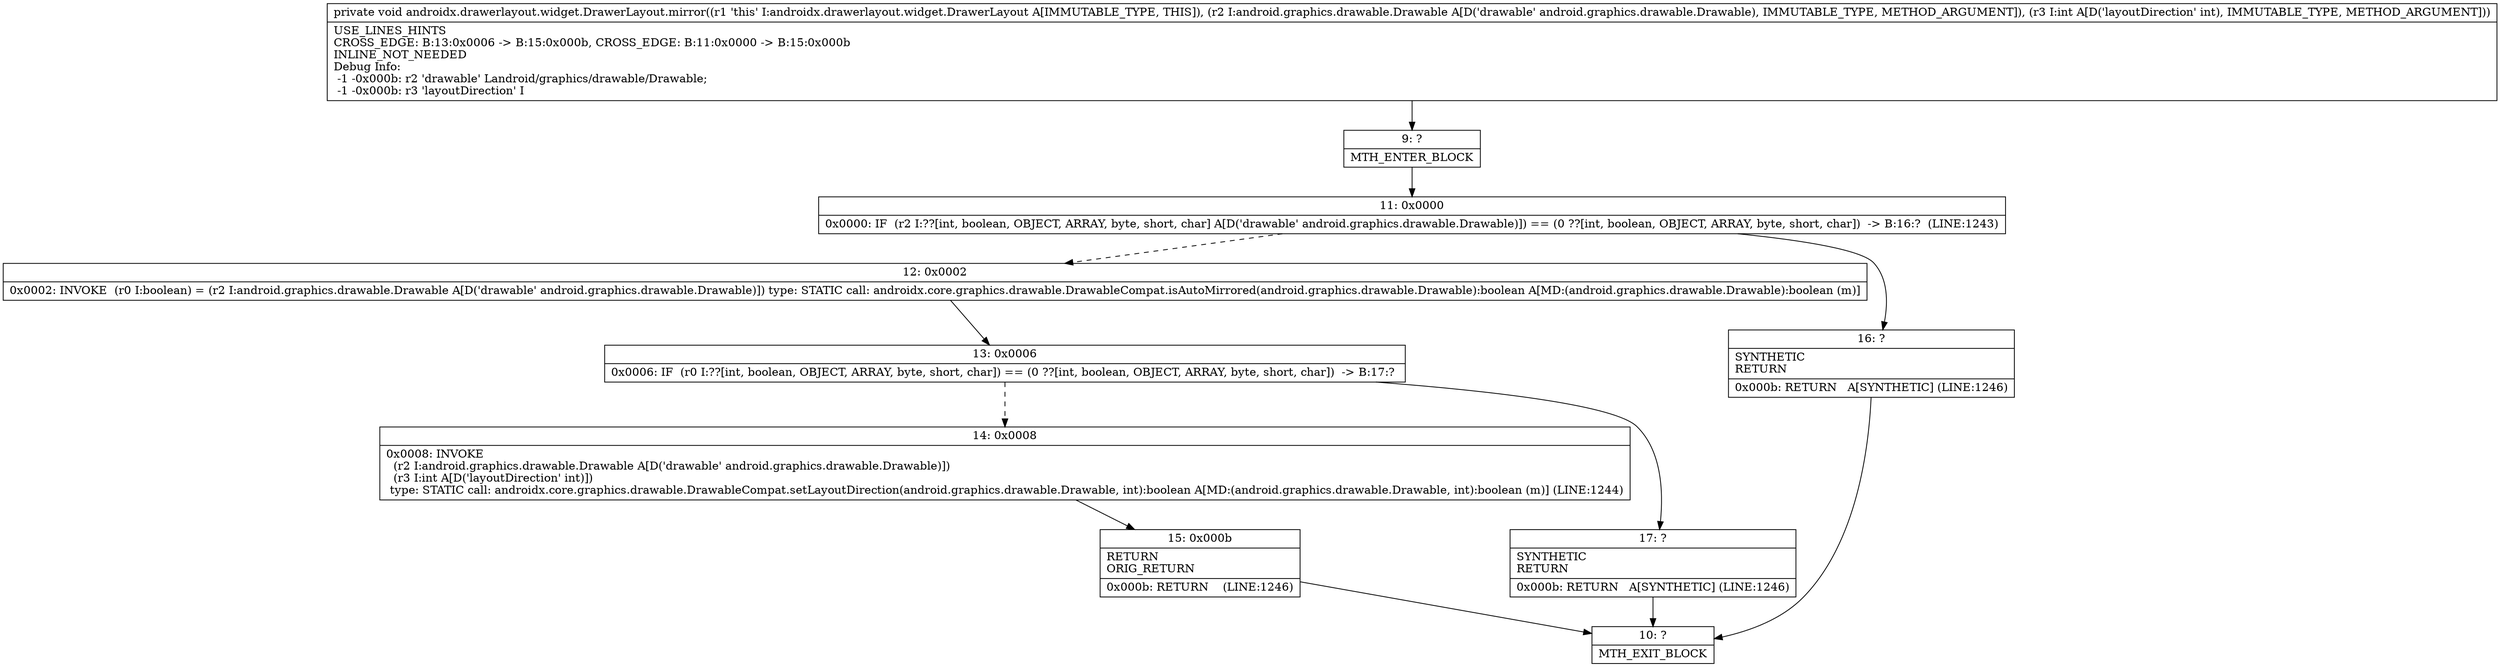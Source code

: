 digraph "CFG forandroidx.drawerlayout.widget.DrawerLayout.mirror(Landroid\/graphics\/drawable\/Drawable;I)V" {
Node_9 [shape=record,label="{9\:\ ?|MTH_ENTER_BLOCK\l}"];
Node_11 [shape=record,label="{11\:\ 0x0000|0x0000: IF  (r2 I:??[int, boolean, OBJECT, ARRAY, byte, short, char] A[D('drawable' android.graphics.drawable.Drawable)]) == (0 ??[int, boolean, OBJECT, ARRAY, byte, short, char])  \-\> B:16:?  (LINE:1243)\l}"];
Node_12 [shape=record,label="{12\:\ 0x0002|0x0002: INVOKE  (r0 I:boolean) = (r2 I:android.graphics.drawable.Drawable A[D('drawable' android.graphics.drawable.Drawable)]) type: STATIC call: androidx.core.graphics.drawable.DrawableCompat.isAutoMirrored(android.graphics.drawable.Drawable):boolean A[MD:(android.graphics.drawable.Drawable):boolean (m)]\l}"];
Node_13 [shape=record,label="{13\:\ 0x0006|0x0006: IF  (r0 I:??[int, boolean, OBJECT, ARRAY, byte, short, char]) == (0 ??[int, boolean, OBJECT, ARRAY, byte, short, char])  \-\> B:17:? \l}"];
Node_14 [shape=record,label="{14\:\ 0x0008|0x0008: INVOKE  \l  (r2 I:android.graphics.drawable.Drawable A[D('drawable' android.graphics.drawable.Drawable)])\l  (r3 I:int A[D('layoutDirection' int)])\l type: STATIC call: androidx.core.graphics.drawable.DrawableCompat.setLayoutDirection(android.graphics.drawable.Drawable, int):boolean A[MD:(android.graphics.drawable.Drawable, int):boolean (m)] (LINE:1244)\l}"];
Node_15 [shape=record,label="{15\:\ 0x000b|RETURN\lORIG_RETURN\l|0x000b: RETURN    (LINE:1246)\l}"];
Node_10 [shape=record,label="{10\:\ ?|MTH_EXIT_BLOCK\l}"];
Node_17 [shape=record,label="{17\:\ ?|SYNTHETIC\lRETURN\l|0x000b: RETURN   A[SYNTHETIC] (LINE:1246)\l}"];
Node_16 [shape=record,label="{16\:\ ?|SYNTHETIC\lRETURN\l|0x000b: RETURN   A[SYNTHETIC] (LINE:1246)\l}"];
MethodNode[shape=record,label="{private void androidx.drawerlayout.widget.DrawerLayout.mirror((r1 'this' I:androidx.drawerlayout.widget.DrawerLayout A[IMMUTABLE_TYPE, THIS]), (r2 I:android.graphics.drawable.Drawable A[D('drawable' android.graphics.drawable.Drawable), IMMUTABLE_TYPE, METHOD_ARGUMENT]), (r3 I:int A[D('layoutDirection' int), IMMUTABLE_TYPE, METHOD_ARGUMENT]))  | USE_LINES_HINTS\lCROSS_EDGE: B:13:0x0006 \-\> B:15:0x000b, CROSS_EDGE: B:11:0x0000 \-\> B:15:0x000b\lINLINE_NOT_NEEDED\lDebug Info:\l  \-1 \-0x000b: r2 'drawable' Landroid\/graphics\/drawable\/Drawable;\l  \-1 \-0x000b: r3 'layoutDirection' I\l}"];
MethodNode -> Node_9;Node_9 -> Node_11;
Node_11 -> Node_12[style=dashed];
Node_11 -> Node_16;
Node_12 -> Node_13;
Node_13 -> Node_14[style=dashed];
Node_13 -> Node_17;
Node_14 -> Node_15;
Node_15 -> Node_10;
Node_17 -> Node_10;
Node_16 -> Node_10;
}

